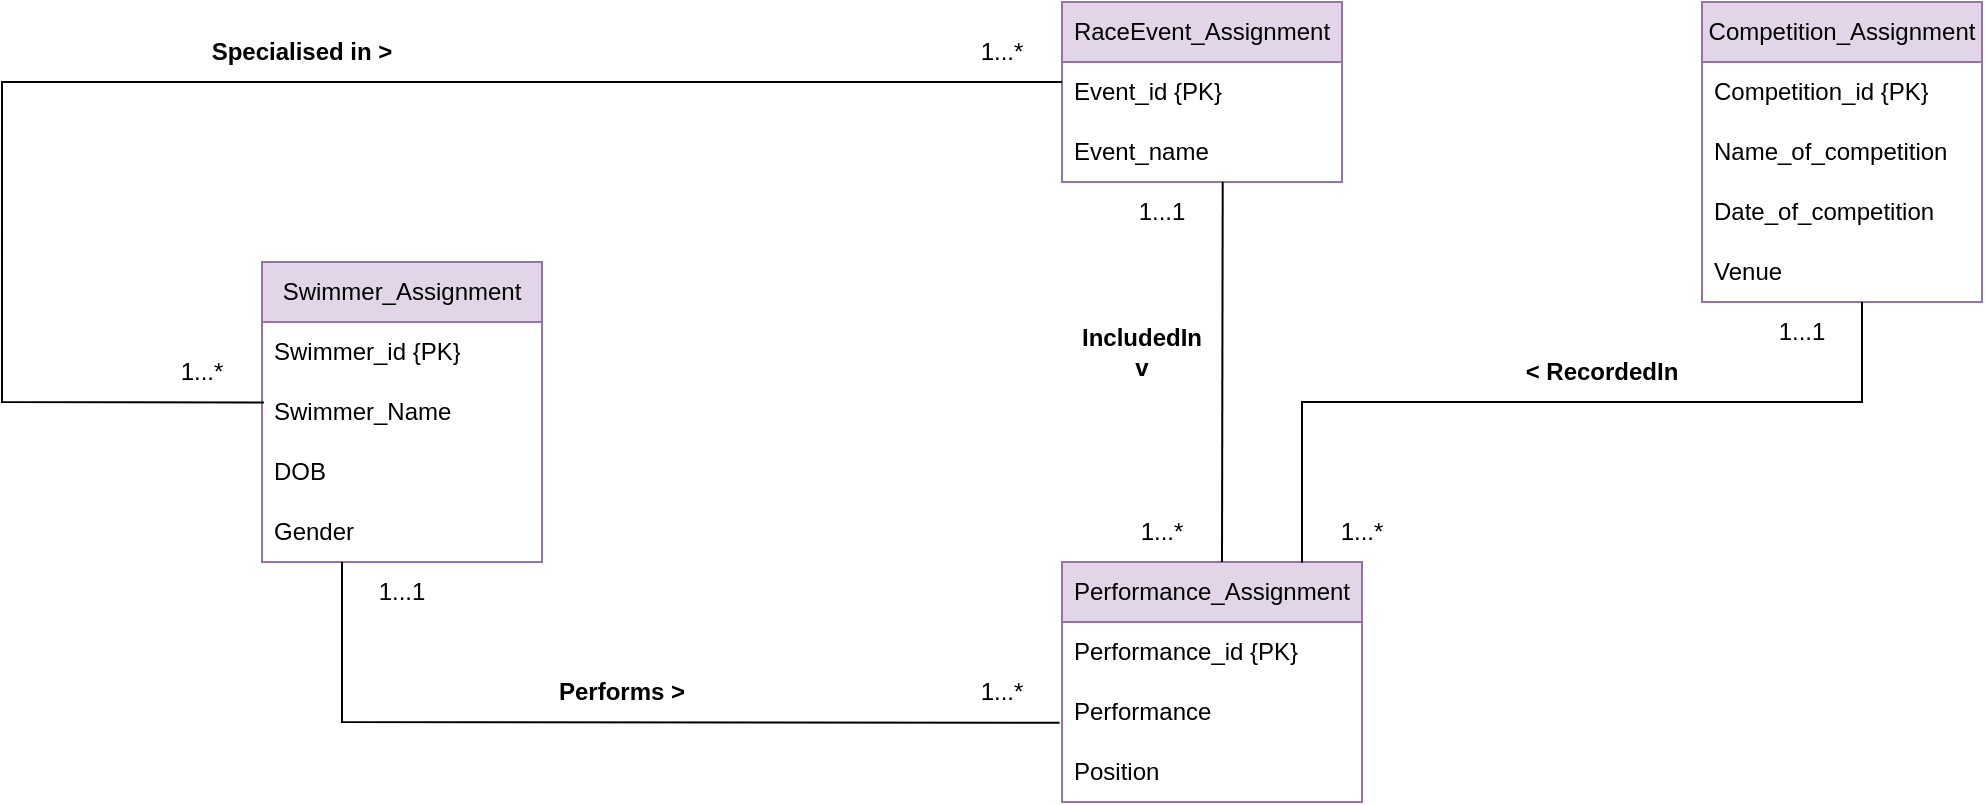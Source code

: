 <mxfile version="21.7.5" type="device">
  <diagram id="e472hPwTnUXSoeK-OZ8w" name="Page-1">
    <mxGraphModel dx="2236" dy="793" grid="1" gridSize="10" guides="1" tooltips="1" connect="1" arrows="1" fold="1" page="1" pageScale="1" pageWidth="850" pageHeight="1100" math="0" shadow="0">
      <root>
        <mxCell id="0" />
        <mxCell id="1" parent="0" />
        <mxCell id="rJ9av9m1-xLqFV32WfQM-1" value="Swimmer_Assignment" style="swimlane;fontStyle=0;childLayout=stackLayout;horizontal=1;startSize=30;horizontalStack=0;resizeParent=1;resizeParentMax=0;resizeLast=0;collapsible=1;marginBottom=0;whiteSpace=wrap;html=1;fillColor=#e1d5e7;strokeColor=#9673a6;" parent="1" vertex="1">
          <mxGeometry x="-240" y="210" width="140" height="150" as="geometry" />
        </mxCell>
        <mxCell id="rJ9av9m1-xLqFV32WfQM-2" value="Swimmer_id {PK}" style="text;strokeColor=none;fillColor=none;align=left;verticalAlign=middle;spacingLeft=4;spacingRight=4;overflow=hidden;points=[[0,0.5],[1,0.5]];portConstraint=eastwest;rotatable=0;whiteSpace=wrap;html=1;" parent="rJ9av9m1-xLqFV32WfQM-1" vertex="1">
          <mxGeometry y="30" width="140" height="30" as="geometry" />
        </mxCell>
        <mxCell id="rJ9av9m1-xLqFV32WfQM-3" value="Swimmer_Name" style="text;strokeColor=none;fillColor=none;align=left;verticalAlign=middle;spacingLeft=4;spacingRight=4;overflow=hidden;points=[[0,0.5],[1,0.5]];portConstraint=eastwest;rotatable=0;whiteSpace=wrap;html=1;" parent="rJ9av9m1-xLqFV32WfQM-1" vertex="1">
          <mxGeometry y="60" width="140" height="30" as="geometry" />
        </mxCell>
        <mxCell id="rJ9av9m1-xLqFV32WfQM-4" value="DOB" style="text;strokeColor=none;fillColor=none;align=left;verticalAlign=middle;spacingLeft=4;spacingRight=4;overflow=hidden;points=[[0,0.5],[1,0.5]];portConstraint=eastwest;rotatable=0;whiteSpace=wrap;html=1;" parent="rJ9av9m1-xLqFV32WfQM-1" vertex="1">
          <mxGeometry y="90" width="140" height="30" as="geometry" />
        </mxCell>
        <mxCell id="rJ9av9m1-xLqFV32WfQM-21" value="Gender" style="text;strokeColor=none;fillColor=none;align=left;verticalAlign=middle;spacingLeft=4;spacingRight=4;overflow=hidden;points=[[0,0.5],[1,0.5]];portConstraint=eastwest;rotatable=0;whiteSpace=wrap;html=1;" parent="rJ9av9m1-xLqFV32WfQM-1" vertex="1">
          <mxGeometry y="120" width="140" height="30" as="geometry" />
        </mxCell>
        <mxCell id="rJ9av9m1-xLqFV32WfQM-5" value="RaceEvent_Assignment" style="swimlane;fontStyle=0;childLayout=stackLayout;horizontal=1;startSize=30;horizontalStack=0;resizeParent=1;resizeParentMax=0;resizeLast=0;collapsible=1;marginBottom=0;whiteSpace=wrap;html=1;fillColor=#e1d5e7;strokeColor=#9673a6;" parent="1" vertex="1">
          <mxGeometry x="160" y="80" width="140" height="90" as="geometry" />
        </mxCell>
        <mxCell id="rJ9av9m1-xLqFV32WfQM-6" value="Event_id {PK}" style="text;strokeColor=none;fillColor=none;align=left;verticalAlign=middle;spacingLeft=4;spacingRight=4;overflow=hidden;points=[[0,0.5],[1,0.5]];portConstraint=eastwest;rotatable=0;whiteSpace=wrap;html=1;" parent="rJ9av9m1-xLqFV32WfQM-5" vertex="1">
          <mxGeometry y="30" width="140" height="30" as="geometry" />
        </mxCell>
        <mxCell id="rJ9av9m1-xLqFV32WfQM-7" value="Event_name" style="text;strokeColor=none;fillColor=none;align=left;verticalAlign=middle;spacingLeft=4;spacingRight=4;overflow=hidden;points=[[0,0.5],[1,0.5]];portConstraint=eastwest;rotatable=0;whiteSpace=wrap;html=1;" parent="rJ9av9m1-xLqFV32WfQM-5" vertex="1">
          <mxGeometry y="60" width="140" height="30" as="geometry" />
        </mxCell>
        <mxCell id="rJ9av9m1-xLqFV32WfQM-9" value="Competition_Assignment" style="swimlane;fontStyle=0;childLayout=stackLayout;horizontal=1;startSize=30;horizontalStack=0;resizeParent=1;resizeParentMax=0;resizeLast=0;collapsible=1;marginBottom=0;whiteSpace=wrap;html=1;fillColor=#e1d5e7;strokeColor=#9673a6;" parent="1" vertex="1">
          <mxGeometry x="480" y="80" width="140" height="150" as="geometry" />
        </mxCell>
        <mxCell id="rJ9av9m1-xLqFV32WfQM-10" value="Competition_id {PK}" style="text;strokeColor=none;fillColor=none;align=left;verticalAlign=middle;spacingLeft=4;spacingRight=4;overflow=hidden;points=[[0,0.5],[1,0.5]];portConstraint=eastwest;rotatable=0;whiteSpace=wrap;html=1;" parent="rJ9av9m1-xLqFV32WfQM-9" vertex="1">
          <mxGeometry y="30" width="140" height="30" as="geometry" />
        </mxCell>
        <mxCell id="rJ9av9m1-xLqFV32WfQM-11" value="Name_of_competition" style="text;strokeColor=none;fillColor=none;align=left;verticalAlign=middle;spacingLeft=4;spacingRight=4;overflow=hidden;points=[[0,0.5],[1,0.5]];portConstraint=eastwest;rotatable=0;whiteSpace=wrap;html=1;" parent="rJ9av9m1-xLqFV32WfQM-9" vertex="1">
          <mxGeometry y="60" width="140" height="30" as="geometry" />
        </mxCell>
        <mxCell id="rJ9av9m1-xLqFV32WfQM-12" value="Date_of_competition" style="text;strokeColor=none;fillColor=none;align=left;verticalAlign=middle;spacingLeft=4;spacingRight=4;overflow=hidden;points=[[0,0.5],[1,0.5]];portConstraint=eastwest;rotatable=0;whiteSpace=wrap;html=1;" parent="rJ9av9m1-xLqFV32WfQM-9" vertex="1">
          <mxGeometry y="90" width="140" height="30" as="geometry" />
        </mxCell>
        <mxCell id="rJ9av9m1-xLqFV32WfQM-23" value="Venue" style="text;strokeColor=none;fillColor=none;align=left;verticalAlign=middle;spacingLeft=4;spacingRight=4;overflow=hidden;points=[[0,0.5],[1,0.5]];portConstraint=eastwest;rotatable=0;whiteSpace=wrap;html=1;" parent="rJ9av9m1-xLqFV32WfQM-9" vertex="1">
          <mxGeometry y="120" width="140" height="30" as="geometry" />
        </mxCell>
        <mxCell id="rJ9av9m1-xLqFV32WfQM-13" value="Performance_Assignment" style="swimlane;fontStyle=0;childLayout=stackLayout;horizontal=1;startSize=30;horizontalStack=0;resizeParent=1;resizeParentMax=0;resizeLast=0;collapsible=1;marginBottom=0;whiteSpace=wrap;html=1;fillColor=#e1d5e7;strokeColor=#9673a6;" parent="1" vertex="1">
          <mxGeometry x="160" y="360" width="150" height="120" as="geometry" />
        </mxCell>
        <mxCell id="rJ9av9m1-xLqFV32WfQM-14" value="Performance_id {PK}" style="text;strokeColor=none;fillColor=none;align=left;verticalAlign=middle;spacingLeft=4;spacingRight=4;overflow=hidden;points=[[0,0.5],[1,0.5]];portConstraint=eastwest;rotatable=0;whiteSpace=wrap;html=1;" parent="rJ9av9m1-xLqFV32WfQM-13" vertex="1">
          <mxGeometry y="30" width="150" height="30" as="geometry" />
        </mxCell>
        <mxCell id="rJ9av9m1-xLqFV32WfQM-25" value="Performance" style="text;strokeColor=none;fillColor=none;align=left;verticalAlign=middle;spacingLeft=4;spacingRight=4;overflow=hidden;points=[[0,0.5],[1,0.5]];portConstraint=eastwest;rotatable=0;whiteSpace=wrap;html=1;" parent="rJ9av9m1-xLqFV32WfQM-13" vertex="1">
          <mxGeometry y="60" width="150" height="30" as="geometry" />
        </mxCell>
        <mxCell id="rJ9av9m1-xLqFV32WfQM-26" value="Position" style="text;strokeColor=none;fillColor=none;align=left;verticalAlign=middle;spacingLeft=4;spacingRight=4;overflow=hidden;points=[[0,0.5],[1,0.5]];portConstraint=eastwest;rotatable=0;whiteSpace=wrap;html=1;" parent="rJ9av9m1-xLqFV32WfQM-13" vertex="1">
          <mxGeometry y="90" width="150" height="30" as="geometry" />
        </mxCell>
        <mxCell id="rJ9av9m1-xLqFV32WfQM-27" value="" style="endArrow=none;html=1;rounded=0;exitX=-0.008;exitY=0.678;exitDx=0;exitDy=0;exitPerimeter=0;" parent="1" edge="1">
          <mxGeometry width="50" height="50" relative="1" as="geometry">
            <mxPoint x="158.8" y="440.34" as="sourcePoint" />
            <mxPoint x="-200" y="360" as="targetPoint" />
            <Array as="points">
              <mxPoint x="-200" y="440" />
            </Array>
          </mxGeometry>
        </mxCell>
        <mxCell id="rJ9av9m1-xLqFV32WfQM-28" value="" style="endArrow=none;html=1;rounded=0;entryX=0.574;entryY=0.997;entryDx=0;entryDy=0;entryPerimeter=0;" parent="1" target="rJ9av9m1-xLqFV32WfQM-7" edge="1">
          <mxGeometry width="50" height="50" relative="1" as="geometry">
            <mxPoint x="240" y="360" as="sourcePoint" />
            <mxPoint x="240" y="230" as="targetPoint" />
          </mxGeometry>
        </mxCell>
        <mxCell id="rJ9av9m1-xLqFV32WfQM-29" value="" style="endArrow=none;html=1;rounded=0;exitX=0.8;exitY=0.003;exitDx=0;exitDy=0;exitPerimeter=0;" parent="1" source="rJ9av9m1-xLqFV32WfQM-13" edge="1">
          <mxGeometry width="50" height="50" relative="1" as="geometry">
            <mxPoint x="280" y="280" as="sourcePoint" />
            <mxPoint x="560" y="230" as="targetPoint" />
            <Array as="points">
              <mxPoint x="280" y="280" />
              <mxPoint x="560" y="280" />
            </Array>
          </mxGeometry>
        </mxCell>
        <mxCell id="rJ9av9m1-xLqFV32WfQM-32" value="" style="endArrow=none;html=1;rounded=0;exitX=0.007;exitY=0.341;exitDx=0;exitDy=0;exitPerimeter=0;" parent="1" source="rJ9av9m1-xLqFV32WfQM-3" edge="1">
          <mxGeometry width="50" height="50" relative="1" as="geometry">
            <mxPoint x="-330" y="285.0" as="sourcePoint" />
            <mxPoint x="160" y="120" as="targetPoint" />
            <Array as="points">
              <mxPoint x="-370" y="280" />
              <mxPoint x="-370" y="120" />
            </Array>
          </mxGeometry>
        </mxCell>
        <mxCell id="rJ9av9m1-xLqFV32WfQM-33" value="1...*" style="text;html=1;strokeColor=none;fillColor=none;align=center;verticalAlign=middle;whiteSpace=wrap;rounded=0;" parent="1" vertex="1">
          <mxGeometry x="100" y="90" width="60" height="30" as="geometry" />
        </mxCell>
        <mxCell id="rJ9av9m1-xLqFV32WfQM-34" value="1...*" style="text;html=1;strokeColor=none;fillColor=none;align=center;verticalAlign=middle;whiteSpace=wrap;rounded=0;" parent="1" vertex="1">
          <mxGeometry x="-300" y="250" width="60" height="30" as="geometry" />
        </mxCell>
        <mxCell id="rJ9av9m1-xLqFV32WfQM-35" value="1...*" style="text;html=1;strokeColor=none;fillColor=none;align=center;verticalAlign=middle;whiteSpace=wrap;rounded=0;" parent="1" vertex="1">
          <mxGeometry x="180" y="330" width="60" height="30" as="geometry" />
        </mxCell>
        <mxCell id="rJ9av9m1-xLqFV32WfQM-36" value="1...*" style="text;html=1;strokeColor=none;fillColor=none;align=center;verticalAlign=middle;whiteSpace=wrap;rounded=0;" parent="1" vertex="1">
          <mxGeometry x="100" y="410" width="60" height="30" as="geometry" />
        </mxCell>
        <mxCell id="rJ9av9m1-xLqFV32WfQM-37" value="1...*" style="text;html=1;strokeColor=none;fillColor=none;align=center;verticalAlign=middle;whiteSpace=wrap;rounded=0;" parent="1" vertex="1">
          <mxGeometry x="280" y="330" width="60" height="30" as="geometry" />
        </mxCell>
        <mxCell id="rJ9av9m1-xLqFV32WfQM-38" value="1...1" style="text;html=1;strokeColor=none;fillColor=none;align=center;verticalAlign=middle;whiteSpace=wrap;rounded=0;" parent="1" vertex="1">
          <mxGeometry x="500" y="230" width="60" height="30" as="geometry" />
        </mxCell>
        <mxCell id="rJ9av9m1-xLqFV32WfQM-39" value="1...1" style="text;html=1;strokeColor=none;fillColor=none;align=center;verticalAlign=middle;whiteSpace=wrap;rounded=0;" parent="1" vertex="1">
          <mxGeometry x="180" y="170" width="60" height="30" as="geometry" />
        </mxCell>
        <mxCell id="rJ9av9m1-xLqFV32WfQM-40" value="1...1" style="text;html=1;strokeColor=none;fillColor=none;align=center;verticalAlign=middle;whiteSpace=wrap;rounded=0;" parent="1" vertex="1">
          <mxGeometry x="-200" y="360" width="60" height="30" as="geometry" />
        </mxCell>
        <mxCell id="Cy8CMyp24sKsh0Dy37gl-1" value="&lt;b&gt;Specialised in &amp;gt;&lt;/b&gt;" style="text;html=1;strokeColor=none;fillColor=none;align=center;verticalAlign=middle;whiteSpace=wrap;rounded=0;" parent="1" vertex="1">
          <mxGeometry x="-310" y="90" width="180" height="30" as="geometry" />
        </mxCell>
        <mxCell id="Cy8CMyp24sKsh0Dy37gl-3" value="&lt;b&gt;Performs &amp;gt;&lt;/b&gt;" style="text;html=1;strokeColor=none;fillColor=none;align=center;verticalAlign=middle;whiteSpace=wrap;rounded=0;" parent="1" vertex="1">
          <mxGeometry x="-150" y="410" width="180" height="30" as="geometry" />
        </mxCell>
        <mxCell id="Cy8CMyp24sKsh0Dy37gl-4" value="&lt;b&gt;IncludedIn&lt;br&gt;v&lt;br&gt;&lt;/b&gt;" style="text;html=1;strokeColor=none;fillColor=none;align=center;verticalAlign=middle;whiteSpace=wrap;rounded=0;" parent="1" vertex="1">
          <mxGeometry x="160" y="240" width="80" height="30" as="geometry" />
        </mxCell>
        <mxCell id="Cy8CMyp24sKsh0Dy37gl-6" value="&lt;b&gt;&amp;lt; RecordedIn&lt;br&gt;&lt;/b&gt;" style="text;html=1;strokeColor=none;fillColor=none;align=center;verticalAlign=middle;whiteSpace=wrap;rounded=0;" parent="1" vertex="1">
          <mxGeometry x="390" y="250" width="80" height="30" as="geometry" />
        </mxCell>
      </root>
    </mxGraphModel>
  </diagram>
</mxfile>
